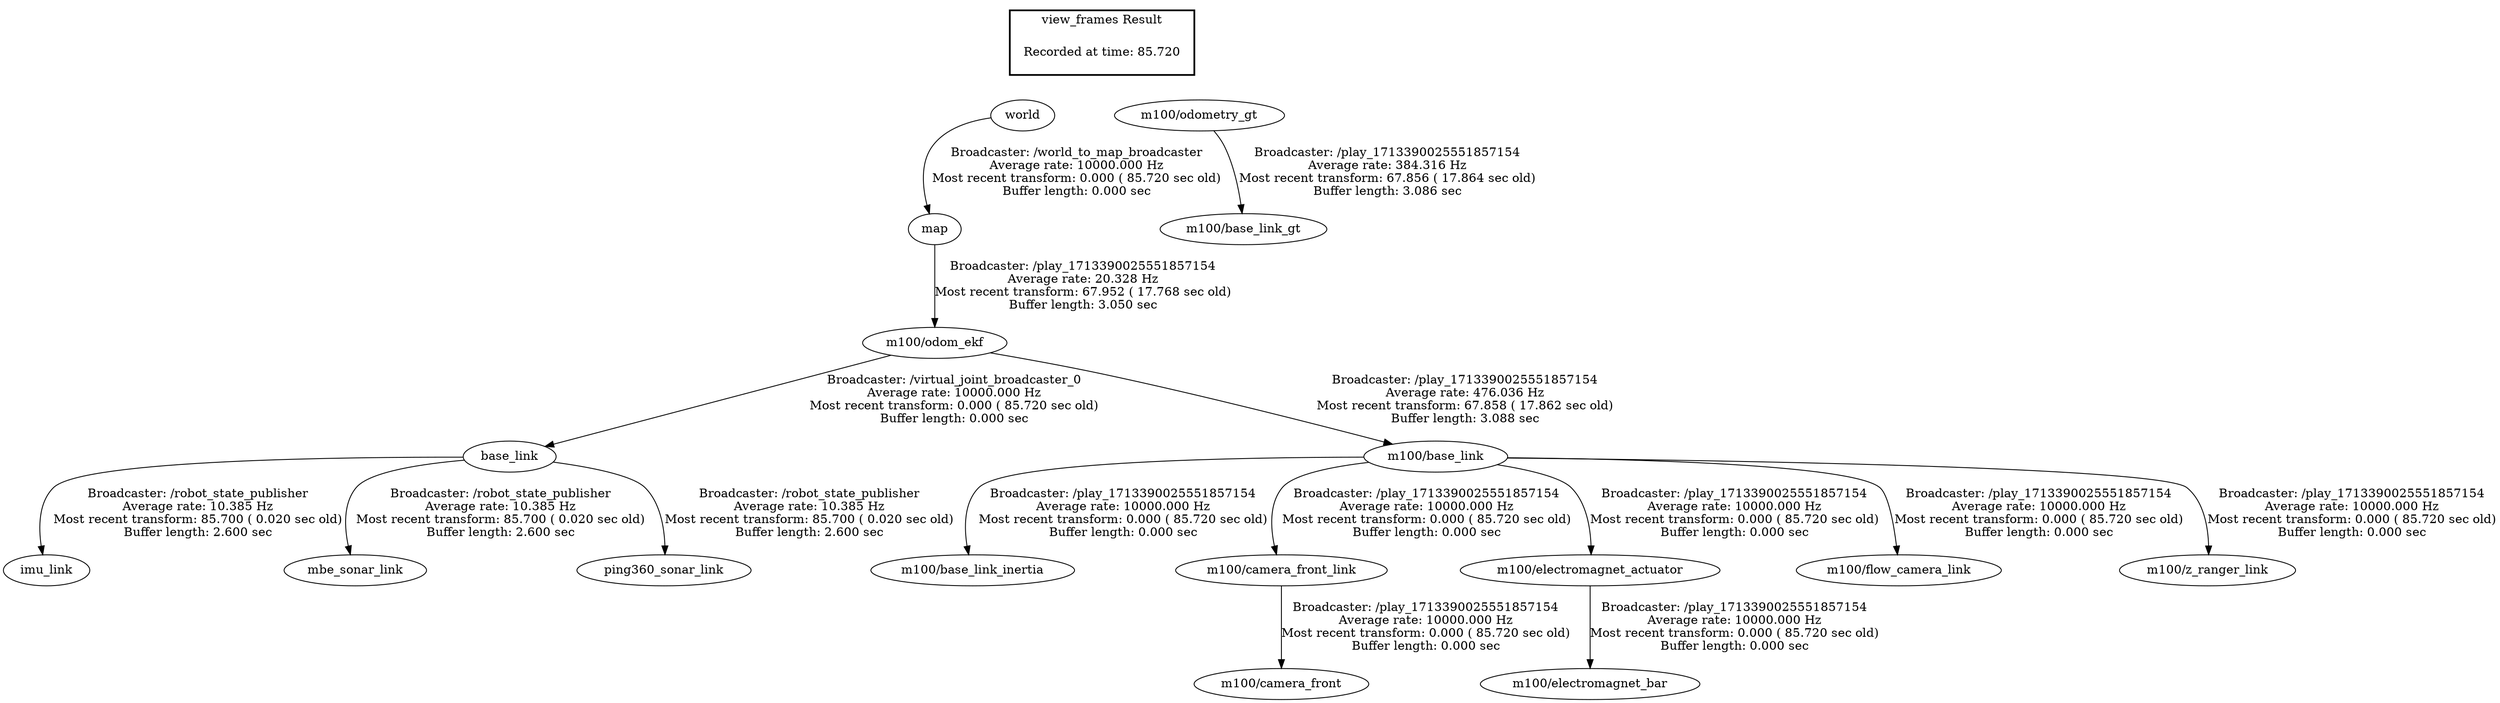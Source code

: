 digraph G {
"m100/odom_ekf" -> "base_link"[label="Broadcaster: /virtual_joint_broadcaster_0\nAverage rate: 10000.000 Hz\nMost recent transform: 0.000 ( 85.720 sec old)\nBuffer length: 0.000 sec\n"];
"map" -> "m100/odom_ekf"[label="Broadcaster: /play_1713390025551857154\nAverage rate: 20.328 Hz\nMost recent transform: 67.952 ( 17.768 sec old)\nBuffer length: 3.050 sec\n"];
"world" -> "map"[label="Broadcaster: /world_to_map_broadcaster\nAverage rate: 10000.000 Hz\nMost recent transform: 0.000 ( 85.720 sec old)\nBuffer length: 0.000 sec\n"];
"m100/base_link" -> "m100/base_link_inertia"[label="Broadcaster: /play_1713390025551857154\nAverage rate: 10000.000 Hz\nMost recent transform: 0.000 ( 85.720 sec old)\nBuffer length: 0.000 sec\n"];
"m100/odom_ekf" -> "m100/base_link"[label="Broadcaster: /play_1713390025551857154\nAverage rate: 476.036 Hz\nMost recent transform: 67.858 ( 17.862 sec old)\nBuffer length: 3.088 sec\n"];
"m100/base_link" -> "m100/camera_front_link"[label="Broadcaster: /play_1713390025551857154\nAverage rate: 10000.000 Hz\nMost recent transform: 0.000 ( 85.720 sec old)\nBuffer length: 0.000 sec\n"];
"m100/camera_front_link" -> "m100/camera_front"[label="Broadcaster: /play_1713390025551857154\nAverage rate: 10000.000 Hz\nMost recent transform: 0.000 ( 85.720 sec old)\nBuffer length: 0.000 sec\n"];
"m100/base_link" -> "m100/electromagnet_actuator"[label="Broadcaster: /play_1713390025551857154\nAverage rate: 10000.000 Hz\nMost recent transform: 0.000 ( 85.720 sec old)\nBuffer length: 0.000 sec\n"];
"m100/electromagnet_actuator" -> "m100/electromagnet_bar"[label="Broadcaster: /play_1713390025551857154\nAverage rate: 10000.000 Hz\nMost recent transform: 0.000 ( 85.720 sec old)\nBuffer length: 0.000 sec\n"];
"m100/base_link" -> "m100/flow_camera_link"[label="Broadcaster: /play_1713390025551857154\nAverage rate: 10000.000 Hz\nMost recent transform: 0.000 ( 85.720 sec old)\nBuffer length: 0.000 sec\n"];
"m100/base_link" -> "m100/z_ranger_link"[label="Broadcaster: /play_1713390025551857154\nAverage rate: 10000.000 Hz\nMost recent transform: 0.000 ( 85.720 sec old)\nBuffer length: 0.000 sec\n"];
"m100/odometry_gt" -> "m100/base_link_gt"[label="Broadcaster: /play_1713390025551857154\nAverage rate: 384.316 Hz\nMost recent transform: 67.856 ( 17.864 sec old)\nBuffer length: 3.086 sec\n"];
"base_link" -> "imu_link"[label="Broadcaster: /robot_state_publisher\nAverage rate: 10.385 Hz\nMost recent transform: 85.700 ( 0.020 sec old)\nBuffer length: 2.600 sec\n"];
"base_link" -> "mbe_sonar_link"[label="Broadcaster: /robot_state_publisher\nAverage rate: 10.385 Hz\nMost recent transform: 85.700 ( 0.020 sec old)\nBuffer length: 2.600 sec\n"];
"base_link" -> "ping360_sonar_link"[label="Broadcaster: /robot_state_publisher\nAverage rate: 10.385 Hz\nMost recent transform: 85.700 ( 0.020 sec old)\nBuffer length: 2.600 sec\n"];
edge [style=invis];
 subgraph cluster_legend { style=bold; color=black; label ="view_frames Result";
"Recorded at time: 85.720"[ shape=plaintext ] ;
 }->"world";
edge [style=invis];
 subgraph cluster_legend { style=bold; color=black; label ="view_frames Result";
"Recorded at time: 85.720"[ shape=plaintext ] ;
 }->"m100/odometry_gt";
}
